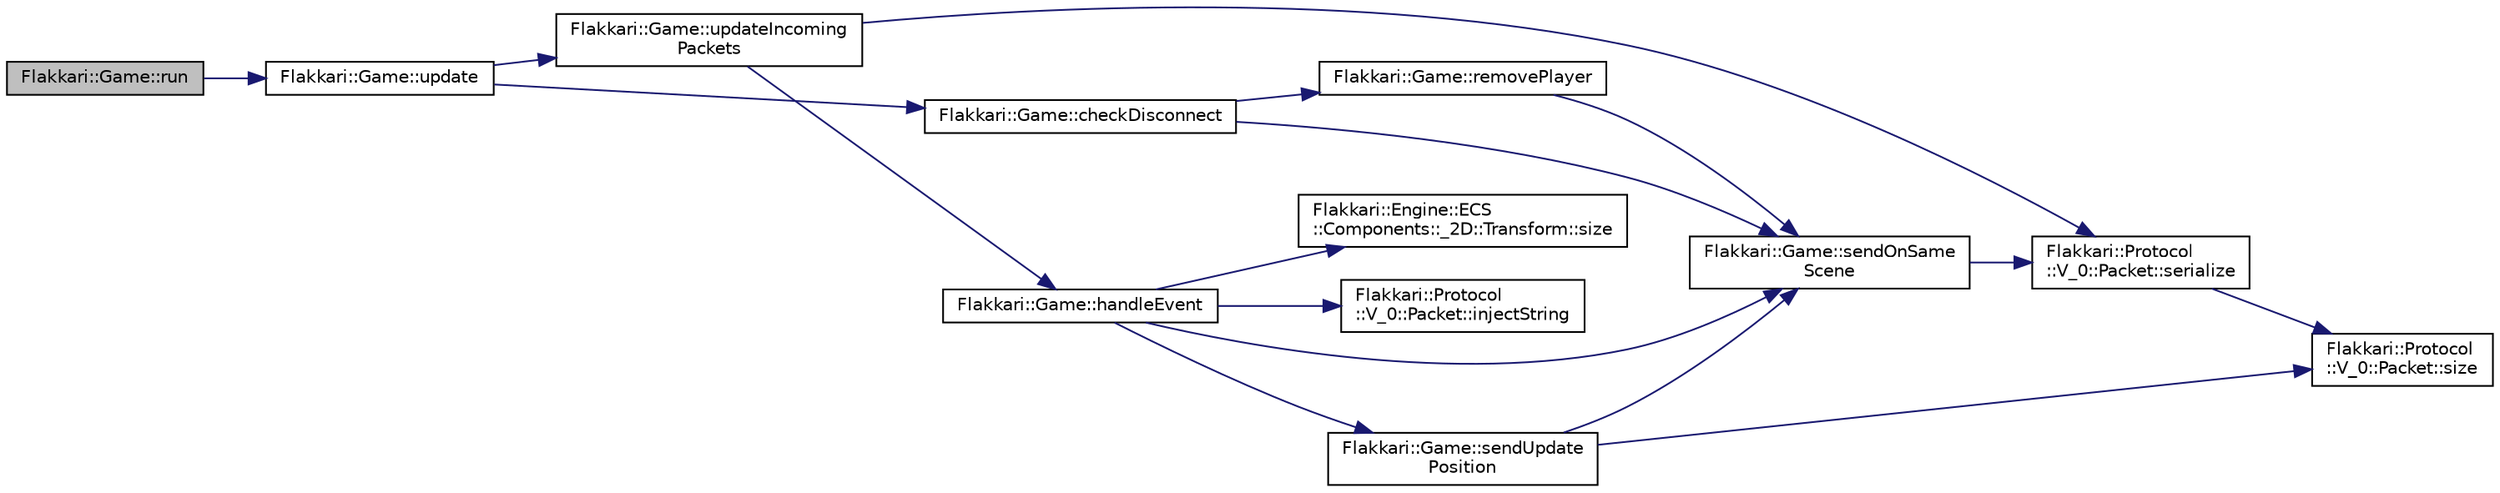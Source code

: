 digraph "Flakkari::Game::run"
{
 // LATEX_PDF_SIZE
  edge [fontname="Helvetica",fontsize="10",labelfontname="Helvetica",labelfontsize="10"];
  node [fontname="Helvetica",fontsize="10",shape=record];
  rankdir="LR";
  Node1 [label="Flakkari::Game::run",height=0.2,width=0.4,color="black", fillcolor="grey75", style="filled", fontcolor="black",tooltip="Run the game. This function is called when the game is started. It will run the game loop."];
  Node1 -> Node2 [color="midnightblue",fontsize="10",style="solid",fontname="Helvetica"];
  Node2 [label="Flakkari::Game::update",height=0.2,width=0.4,color="black", fillcolor="white", style="filled",URL="$dd/ddd/classFlakkari_1_1Game.html#aa3fb1b7dc6a9c7e9177242a37bf3339f",tooltip="Update the game. This function is called every frame."];
  Node2 -> Node3 [color="midnightblue",fontsize="10",style="solid",fontname="Helvetica"];
  Node3 [label="Flakkari::Game::checkDisconnect",height=0.2,width=0.4,color="black", fillcolor="white", style="filled",URL="$dd/ddd/classFlakkari_1_1Game.html#aac2a90cc3ac31b5e674881b040e4d2a0",tooltip="Check if a player is disconnected."];
  Node3 -> Node4 [color="midnightblue",fontsize="10",style="solid",fontname="Helvetica"];
  Node4 [label="Flakkari::Game::removePlayer",height=0.2,width=0.4,color="black", fillcolor="white", style="filled",URL="$dd/ddd/classFlakkari_1_1Game.html#a223cb1b29ff76b417f493a3c74144160",tooltip="Remove a player from the game instance."];
  Node4 -> Node5 [color="midnightblue",fontsize="10",style="solid",fontname="Helvetica"];
  Node5 [label="Flakkari::Game::sendOnSame\lScene",height=0.2,width=0.4,color="black", fillcolor="white", style="filled",URL="$dd/ddd/classFlakkari_1_1Game.html#a049bba6f759cc1f72ed3ae6cbd14804f",tooltip=" "];
  Node5 -> Node6 [color="midnightblue",fontsize="10",style="solid",fontname="Helvetica"];
  Node6 [label="Flakkari::Protocol\l::V_0::Packet::serialize",height=0.2,width=0.4,color="black", fillcolor="white", style="filled",URL="$de/d9d/structFlakkari_1_1Protocol_1_1V__0_1_1Packet.html#a189dc3d94e199fd788d2d47861a5a0e5",tooltip="Serialize the packet into a buffer to be sent over the network."];
  Node6 -> Node7 [color="midnightblue",fontsize="10",style="solid",fontname="Helvetica"];
  Node7 [label="Flakkari::Protocol\l::V_0::Packet::size",height=0.2,width=0.4,color="black", fillcolor="white", style="filled",URL="$de/d9d/structFlakkari_1_1Protocol_1_1V__0_1_1Packet.html#a276e50236c57dae9372b0acd2878b845",tooltip=" "];
  Node3 -> Node5 [color="midnightblue",fontsize="10",style="solid",fontname="Helvetica"];
  Node2 -> Node8 [color="midnightblue",fontsize="10",style="solid",fontname="Helvetica"];
  Node8 [label="Flakkari::Game::updateIncoming\lPackets",height=0.2,width=0.4,color="black", fillcolor="white", style="filled",URL="$dd/ddd/classFlakkari_1_1Game.html#a53f86f8b71e686405dfa5be3b6ee67bf",tooltip="Empty the incoming packets of the players and update the game with the new packets."];
  Node8 -> Node9 [color="midnightblue",fontsize="10",style="solid",fontname="Helvetica"];
  Node9 [label="Flakkari::Game::handleEvent",height=0.2,width=0.4,color="black", fillcolor="white", style="filled",URL="$dd/ddd/classFlakkari_1_1Game.html#ab9a93d80ef12ab3b1af69201cce681d0",tooltip="Handle an event from a player."];
  Node9 -> Node10 [color="midnightblue",fontsize="10",style="solid",fontname="Helvetica"];
  Node10 [label="Flakkari::Protocol\l::V_0::Packet::injectString",height=0.2,width=0.4,color="black", fillcolor="white", style="filled",URL="$de/d9d/structFlakkari_1_1Protocol_1_1V__0_1_1Packet.html#a711f13b9f573d313652c2a5401767750",tooltip="Inject a string into the packet."];
  Node9 -> Node5 [color="midnightblue",fontsize="10",style="solid",fontname="Helvetica"];
  Node9 -> Node11 [color="midnightblue",fontsize="10",style="solid",fontname="Helvetica"];
  Node11 [label="Flakkari::Game::sendUpdate\lPosition",height=0.2,width=0.4,color="black", fillcolor="white", style="filled",URL="$dd/ddd/classFlakkari_1_1Game.html#a8e5f89903143da411e93437932a310dd",tooltip="Send a packet to a player."];
  Node11 -> Node5 [color="midnightblue",fontsize="10",style="solid",fontname="Helvetica"];
  Node11 -> Node7 [color="midnightblue",fontsize="10",style="solid",fontname="Helvetica"];
  Node9 -> Node12 [color="midnightblue",fontsize="10",style="solid",fontname="Helvetica"];
  Node12 [label="Flakkari::Engine::ECS\l::Components::_2D::Transform::size",height=0.2,width=0.4,color="black", fillcolor="white", style="filled",URL="$d6/dd8/structFlakkari_1_1Engine_1_1ECS_1_1Components_1_1__2D_1_1Transform.html#ab3545a799c91a57c841cdfb22b916d55",tooltip=" "];
  Node8 -> Node6 [color="midnightblue",fontsize="10",style="solid",fontname="Helvetica"];
}
